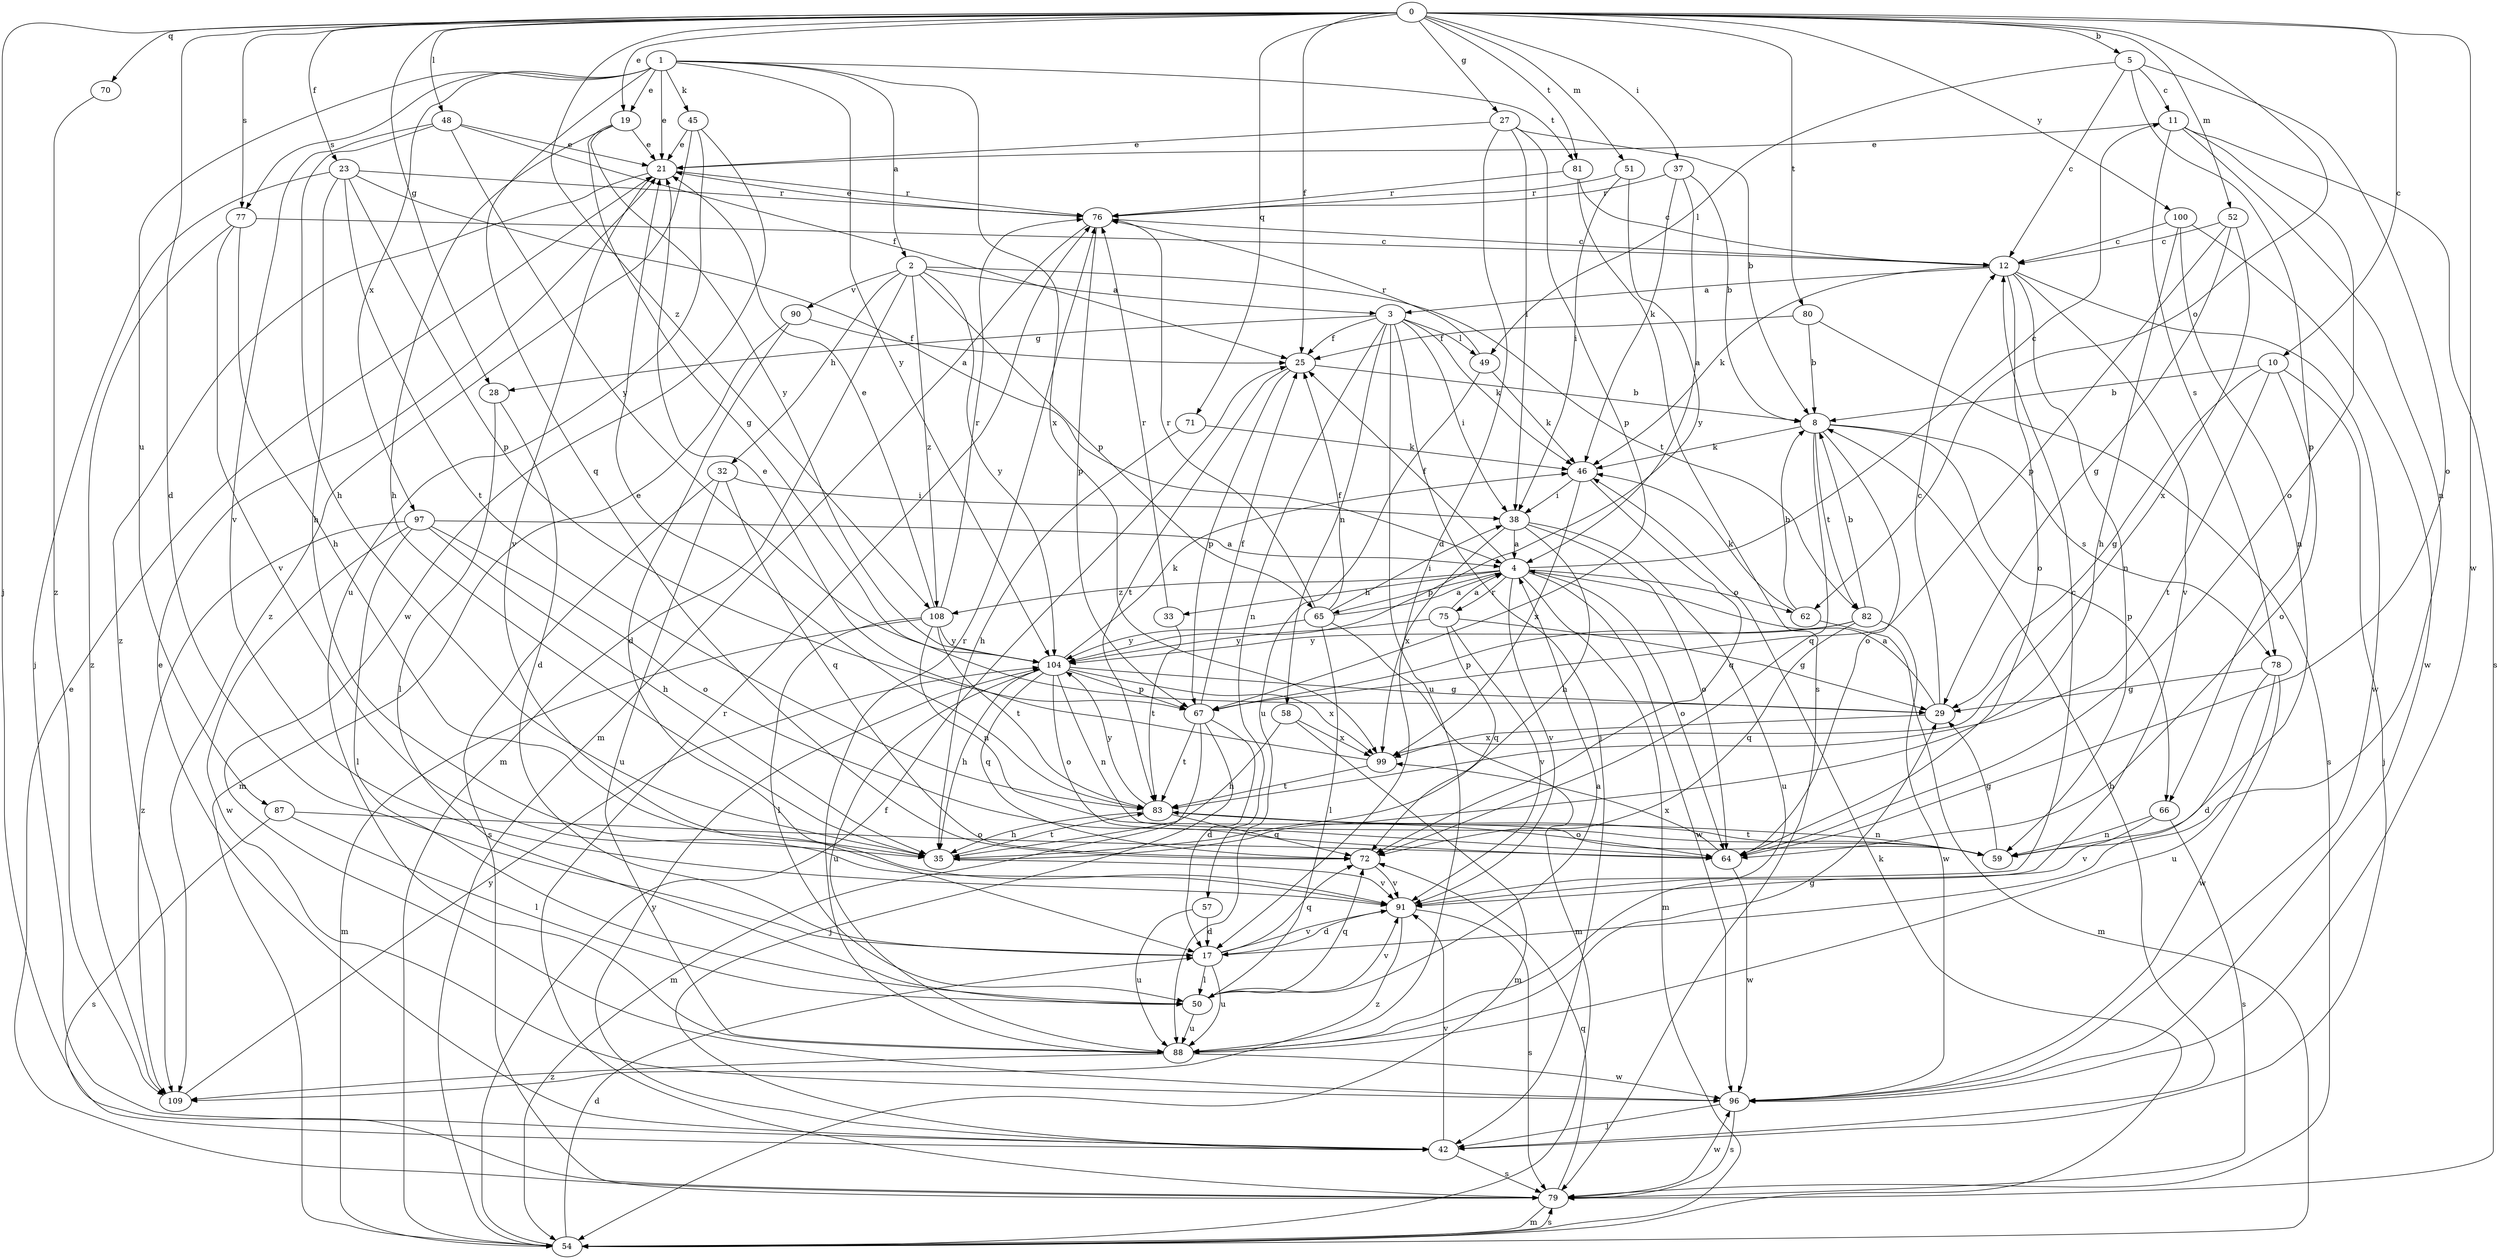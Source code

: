strict digraph  {
0;
1;
2;
3;
4;
5;
8;
10;
11;
12;
17;
19;
21;
23;
25;
27;
28;
29;
32;
33;
35;
37;
38;
42;
45;
46;
48;
49;
50;
51;
52;
54;
57;
58;
59;
62;
64;
65;
66;
67;
70;
71;
72;
75;
76;
77;
78;
79;
80;
81;
82;
83;
87;
88;
90;
91;
96;
97;
99;
100;
104;
108;
109;
0 -> 5  [label=b];
0 -> 10  [label=c];
0 -> 17  [label=d];
0 -> 19  [label=e];
0 -> 23  [label=f];
0 -> 25  [label=f];
0 -> 27  [label=g];
0 -> 28  [label=g];
0 -> 37  [label=i];
0 -> 42  [label=j];
0 -> 48  [label=l];
0 -> 51  [label=m];
0 -> 52  [label=m];
0 -> 62  [label=o];
0 -> 70  [label=q];
0 -> 71  [label=q];
0 -> 77  [label=s];
0 -> 80  [label=t];
0 -> 81  [label=t];
0 -> 96  [label=w];
0 -> 100  [label=y];
0 -> 108  [label=z];
1 -> 2  [label=a];
1 -> 19  [label=e];
1 -> 21  [label=e];
1 -> 45  [label=k];
1 -> 72  [label=q];
1 -> 77  [label=s];
1 -> 81  [label=t];
1 -> 87  [label=u];
1 -> 97  [label=x];
1 -> 99  [label=x];
1 -> 104  [label=y];
2 -> 3  [label=a];
2 -> 32  [label=h];
2 -> 54  [label=m];
2 -> 65  [label=p];
2 -> 82  [label=t];
2 -> 90  [label=v];
2 -> 104  [label=y];
2 -> 108  [label=z];
3 -> 25  [label=f];
3 -> 28  [label=g];
3 -> 38  [label=i];
3 -> 42  [label=j];
3 -> 46  [label=k];
3 -> 49  [label=l];
3 -> 57  [label=n];
3 -> 58  [label=n];
3 -> 88  [label=u];
4 -> 11  [label=c];
4 -> 25  [label=f];
4 -> 33  [label=h];
4 -> 54  [label=m];
4 -> 62  [label=o];
4 -> 64  [label=o];
4 -> 65  [label=p];
4 -> 75  [label=r];
4 -> 91  [label=v];
4 -> 96  [label=w];
4 -> 108  [label=z];
5 -> 11  [label=c];
5 -> 12  [label=c];
5 -> 49  [label=l];
5 -> 64  [label=o];
5 -> 66  [label=p];
8 -> 46  [label=k];
8 -> 64  [label=o];
8 -> 66  [label=p];
8 -> 72  [label=q];
8 -> 78  [label=s];
8 -> 82  [label=t];
10 -> 8  [label=b];
10 -> 29  [label=g];
10 -> 42  [label=j];
10 -> 64  [label=o];
10 -> 83  [label=t];
11 -> 21  [label=e];
11 -> 59  [label=n];
11 -> 64  [label=o];
11 -> 78  [label=s];
11 -> 79  [label=s];
12 -> 3  [label=a];
12 -> 46  [label=k];
12 -> 59  [label=n];
12 -> 64  [label=o];
12 -> 91  [label=v];
12 -> 96  [label=w];
17 -> 50  [label=l];
17 -> 72  [label=q];
17 -> 88  [label=u];
17 -> 91  [label=v];
19 -> 21  [label=e];
19 -> 29  [label=g];
19 -> 35  [label=h];
19 -> 104  [label=y];
21 -> 76  [label=r];
21 -> 91  [label=v];
21 -> 109  [label=z];
23 -> 4  [label=a];
23 -> 35  [label=h];
23 -> 42  [label=j];
23 -> 67  [label=p];
23 -> 76  [label=r];
23 -> 83  [label=t];
25 -> 8  [label=b];
25 -> 67  [label=p];
25 -> 83  [label=t];
27 -> 8  [label=b];
27 -> 17  [label=d];
27 -> 21  [label=e];
27 -> 38  [label=i];
27 -> 67  [label=p];
28 -> 17  [label=d];
28 -> 50  [label=l];
29 -> 4  [label=a];
29 -> 12  [label=c];
29 -> 99  [label=x];
32 -> 38  [label=i];
32 -> 72  [label=q];
32 -> 79  [label=s];
32 -> 88  [label=u];
33 -> 76  [label=r];
33 -> 83  [label=t];
35 -> 83  [label=t];
35 -> 91  [label=v];
37 -> 4  [label=a];
37 -> 8  [label=b];
37 -> 46  [label=k];
37 -> 76  [label=r];
38 -> 4  [label=a];
38 -> 35  [label=h];
38 -> 64  [label=o];
38 -> 88  [label=u];
38 -> 99  [label=x];
42 -> 8  [label=b];
42 -> 21  [label=e];
42 -> 79  [label=s];
42 -> 91  [label=v];
42 -> 104  [label=y];
45 -> 21  [label=e];
45 -> 88  [label=u];
45 -> 96  [label=w];
45 -> 109  [label=z];
46 -> 38  [label=i];
46 -> 72  [label=q];
46 -> 99  [label=x];
48 -> 21  [label=e];
48 -> 25  [label=f];
48 -> 35  [label=h];
48 -> 91  [label=v];
48 -> 104  [label=y];
49 -> 46  [label=k];
49 -> 76  [label=r];
49 -> 88  [label=u];
50 -> 4  [label=a];
50 -> 72  [label=q];
50 -> 88  [label=u];
50 -> 91  [label=v];
51 -> 38  [label=i];
51 -> 76  [label=r];
51 -> 104  [label=y];
52 -> 12  [label=c];
52 -> 29  [label=g];
52 -> 67  [label=p];
52 -> 99  [label=x];
54 -> 17  [label=d];
54 -> 25  [label=f];
54 -> 46  [label=k];
54 -> 79  [label=s];
57 -> 17  [label=d];
57 -> 88  [label=u];
58 -> 35  [label=h];
58 -> 54  [label=m];
58 -> 99  [label=x];
59 -> 29  [label=g];
59 -> 83  [label=t];
62 -> 8  [label=b];
62 -> 46  [label=k];
62 -> 54  [label=m];
64 -> 96  [label=w];
64 -> 99  [label=x];
65 -> 4  [label=a];
65 -> 25  [label=f];
65 -> 38  [label=i];
65 -> 50  [label=l];
65 -> 54  [label=m];
65 -> 76  [label=r];
65 -> 104  [label=y];
66 -> 59  [label=n];
66 -> 79  [label=s];
66 -> 91  [label=v];
67 -> 17  [label=d];
67 -> 25  [label=f];
67 -> 42  [label=j];
67 -> 54  [label=m];
67 -> 83  [label=t];
70 -> 109  [label=z];
71 -> 35  [label=h];
71 -> 46  [label=k];
72 -> 91  [label=v];
75 -> 4  [label=a];
75 -> 29  [label=g];
75 -> 72  [label=q];
75 -> 91  [label=v];
75 -> 104  [label=y];
76 -> 12  [label=c];
76 -> 21  [label=e];
76 -> 54  [label=m];
76 -> 67  [label=p];
77 -> 12  [label=c];
77 -> 35  [label=h];
77 -> 91  [label=v];
77 -> 109  [label=z];
78 -> 17  [label=d];
78 -> 29  [label=g];
78 -> 88  [label=u];
78 -> 96  [label=w];
79 -> 21  [label=e];
79 -> 54  [label=m];
79 -> 72  [label=q];
79 -> 76  [label=r];
79 -> 96  [label=w];
80 -> 8  [label=b];
80 -> 25  [label=f];
80 -> 79  [label=s];
81 -> 12  [label=c];
81 -> 76  [label=r];
81 -> 79  [label=s];
82 -> 8  [label=b];
82 -> 67  [label=p];
82 -> 72  [label=q];
82 -> 96  [label=w];
82 -> 104  [label=y];
83 -> 21  [label=e];
83 -> 35  [label=h];
83 -> 59  [label=n];
83 -> 64  [label=o];
83 -> 72  [label=q];
83 -> 104  [label=y];
87 -> 50  [label=l];
87 -> 64  [label=o];
87 -> 79  [label=s];
88 -> 29  [label=g];
88 -> 76  [label=r];
88 -> 96  [label=w];
88 -> 109  [label=z];
90 -> 17  [label=d];
90 -> 25  [label=f];
90 -> 54  [label=m];
91 -> 12  [label=c];
91 -> 17  [label=d];
91 -> 79  [label=s];
91 -> 109  [label=z];
96 -> 42  [label=j];
96 -> 79  [label=s];
97 -> 4  [label=a];
97 -> 35  [label=h];
97 -> 50  [label=l];
97 -> 64  [label=o];
97 -> 96  [label=w];
97 -> 109  [label=z];
99 -> 21  [label=e];
99 -> 83  [label=t];
100 -> 12  [label=c];
100 -> 35  [label=h];
100 -> 59  [label=n];
100 -> 96  [label=w];
104 -> 29  [label=g];
104 -> 35  [label=h];
104 -> 46  [label=k];
104 -> 59  [label=n];
104 -> 64  [label=o];
104 -> 67  [label=p];
104 -> 72  [label=q];
104 -> 88  [label=u];
104 -> 99  [label=x];
108 -> 21  [label=e];
108 -> 50  [label=l];
108 -> 54  [label=m];
108 -> 59  [label=n];
108 -> 76  [label=r];
108 -> 83  [label=t];
108 -> 104  [label=y];
109 -> 104  [label=y];
}
